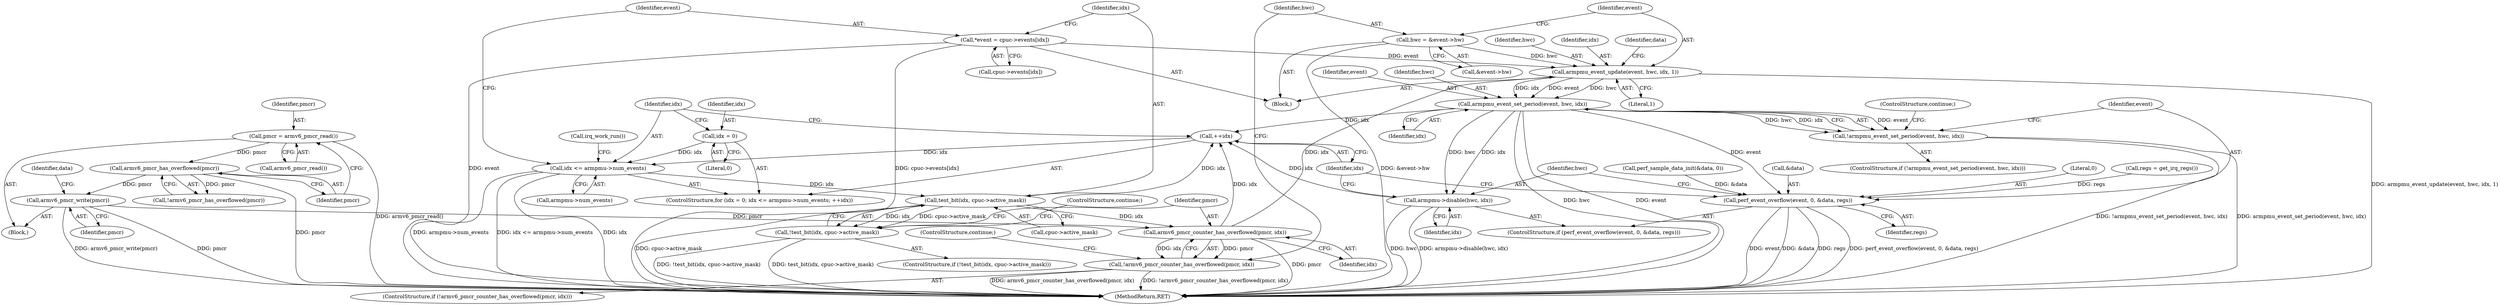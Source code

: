 digraph "1_linux_a8b0ca17b80e92faab46ee7179ba9e99ccb61233_0@API" {
"1000176" [label="(Call,armpmu_event_update(event, hwc, idx, 1))"];
"1000148" [label="(Call,*event = cpuc->events[idx])"];
"1000170" [label="(Call,hwc = &event->hw)"];
"1000166" [label="(Call,armv6_pmcr_counter_has_overflowed(pmcr, idx))"];
"1000124" [label="(Call,armv6_pmcr_write(pmcr))"];
"1000117" [label="(Call,armv6_pmcr_has_overflowed(pmcr))"];
"1000108" [label="(Call,pmcr = armv6_pmcr_read())"];
"1000158" [label="(Call,test_bit(idx, cpuc->active_mask))"];
"1000139" [label="(Call,idx <= armpmu->num_events)"];
"1000144" [label="(Call,++idx)"];
"1000204" [label="(Call,armpmu->disable(hwc, idx))"];
"1000192" [label="(Call,armpmu_event_set_period(event, hwc, idx))"];
"1000176" [label="(Call,armpmu_event_update(event, hwc, idx, 1))"];
"1000136" [label="(Call,idx = 0)"];
"1000157" [label="(Call,!test_bit(idx, cpuc->active_mask))"];
"1000165" [label="(Call,!armv6_pmcr_counter_has_overflowed(pmcr, idx))"];
"1000191" [label="(Call,!armpmu_event_set_period(event, hwc, idx))"];
"1000198" [label="(Call,perf_event_overflow(event, 0, &data, regs))"];
"1000121" [label="(Call,regs = get_irq_regs())"];
"1000160" [label="(Call,cpuc->active_mask)"];
"1000193" [label="(Identifier,event)"];
"1000138" [label="(Literal,0)"];
"1000195" [label="(Identifier,idx)"];
"1000206" [label="(Identifier,idx)"];
"1000204" [label="(Call,armpmu->disable(hwc, idx))"];
"1000110" [label="(Call,armv6_pmcr_read())"];
"1000126" [label="(Call,perf_sample_data_init(&data, 0))"];
"1000157" [label="(Call,!test_bit(idx, cpuc->active_mask))"];
"1000179" [label="(Identifier,idx)"];
"1000124" [label="(Call,armv6_pmcr_write(pmcr))"];
"1000148" [label="(Call,*event = cpuc->events[idx])"];
"1000172" [label="(Call,&event->hw)"];
"1000158" [label="(Call,test_bit(idx, cpuc->active_mask))"];
"1000183" [label="(Identifier,data)"];
"1000178" [label="(Identifier,hwc)"];
"1000145" [label="(Identifier,idx)"];
"1000201" [label="(Call,&data)"];
"1000177" [label="(Identifier,event)"];
"1000106" [label="(Block,)"];
"1000146" [label="(Block,)"];
"1000180" [label="(Literal,1)"];
"1000168" [label="(Identifier,idx)"];
"1000140" [label="(Identifier,idx)"];
"1000164" [label="(ControlStructure,if (!armv6_pmcr_counter_has_overflowed(pmcr, idx)))"];
"1000196" [label="(ControlStructure,continue;)"];
"1000171" [label="(Identifier,hwc)"];
"1000169" [label="(ControlStructure,continue;)"];
"1000116" [label="(Call,!armv6_pmcr_has_overflowed(pmcr))"];
"1000194" [label="(Identifier,hwc)"];
"1000198" [label="(Call,perf_event_overflow(event, 0, &data, regs))"];
"1000176" [label="(Call,armpmu_event_update(event, hwc, idx, 1))"];
"1000137" [label="(Identifier,idx)"];
"1000118" [label="(Identifier,pmcr)"];
"1000135" [label="(ControlStructure,for (idx = 0; idx <= armpmu->num_events; ++idx))"];
"1000199" [label="(Identifier,event)"];
"1000205" [label="(Identifier,hwc)"];
"1000150" [label="(Call,cpuc->events[idx])"];
"1000156" [label="(ControlStructure,if (!test_bit(idx, cpuc->active_mask)))"];
"1000190" [label="(ControlStructure,if (!armpmu_event_set_period(event, hwc, idx)))"];
"1000200" [label="(Literal,0)"];
"1000136" [label="(Call,idx = 0)"];
"1000197" [label="(ControlStructure,if (perf_event_overflow(event, 0, &data, regs)))"];
"1000210" [label="(MethodReturn,RET)"];
"1000149" [label="(Identifier,event)"];
"1000144" [label="(Call,++idx)"];
"1000159" [label="(Identifier,idx)"];
"1000139" [label="(Call,idx <= armpmu->num_events)"];
"1000117" [label="(Call,armv6_pmcr_has_overflowed(pmcr))"];
"1000163" [label="(ControlStructure,continue;)"];
"1000109" [label="(Identifier,pmcr)"];
"1000108" [label="(Call,pmcr = armv6_pmcr_read())"];
"1000203" [label="(Identifier,regs)"];
"1000166" [label="(Call,armv6_pmcr_counter_has_overflowed(pmcr, idx))"];
"1000141" [label="(Call,armpmu->num_events)"];
"1000165" [label="(Call,!armv6_pmcr_counter_has_overflowed(pmcr, idx))"];
"1000125" [label="(Identifier,pmcr)"];
"1000191" [label="(Call,!armpmu_event_set_period(event, hwc, idx))"];
"1000170" [label="(Call,hwc = &event->hw)"];
"1000128" [label="(Identifier,data)"];
"1000167" [label="(Identifier,pmcr)"];
"1000192" [label="(Call,armpmu_event_set_period(event, hwc, idx))"];
"1000207" [label="(Call,irq_work_run())"];
"1000176" -> "1000146"  [label="AST: "];
"1000176" -> "1000180"  [label="CFG: "];
"1000177" -> "1000176"  [label="AST: "];
"1000178" -> "1000176"  [label="AST: "];
"1000179" -> "1000176"  [label="AST: "];
"1000180" -> "1000176"  [label="AST: "];
"1000183" -> "1000176"  [label="CFG: "];
"1000176" -> "1000210"  [label="DDG: armpmu_event_update(event, hwc, idx, 1)"];
"1000148" -> "1000176"  [label="DDG: event"];
"1000170" -> "1000176"  [label="DDG: hwc"];
"1000166" -> "1000176"  [label="DDG: idx"];
"1000176" -> "1000192"  [label="DDG: event"];
"1000176" -> "1000192"  [label="DDG: hwc"];
"1000176" -> "1000192"  [label="DDG: idx"];
"1000148" -> "1000146"  [label="AST: "];
"1000148" -> "1000150"  [label="CFG: "];
"1000149" -> "1000148"  [label="AST: "];
"1000150" -> "1000148"  [label="AST: "];
"1000159" -> "1000148"  [label="CFG: "];
"1000148" -> "1000210"  [label="DDG: event"];
"1000148" -> "1000210"  [label="DDG: cpuc->events[idx]"];
"1000170" -> "1000146"  [label="AST: "];
"1000170" -> "1000172"  [label="CFG: "];
"1000171" -> "1000170"  [label="AST: "];
"1000172" -> "1000170"  [label="AST: "];
"1000177" -> "1000170"  [label="CFG: "];
"1000170" -> "1000210"  [label="DDG: &event->hw"];
"1000166" -> "1000165"  [label="AST: "];
"1000166" -> "1000168"  [label="CFG: "];
"1000167" -> "1000166"  [label="AST: "];
"1000168" -> "1000166"  [label="AST: "];
"1000165" -> "1000166"  [label="CFG: "];
"1000166" -> "1000210"  [label="DDG: pmcr"];
"1000166" -> "1000144"  [label="DDG: idx"];
"1000166" -> "1000165"  [label="DDG: pmcr"];
"1000166" -> "1000165"  [label="DDG: idx"];
"1000124" -> "1000166"  [label="DDG: pmcr"];
"1000158" -> "1000166"  [label="DDG: idx"];
"1000124" -> "1000106"  [label="AST: "];
"1000124" -> "1000125"  [label="CFG: "];
"1000125" -> "1000124"  [label="AST: "];
"1000128" -> "1000124"  [label="CFG: "];
"1000124" -> "1000210"  [label="DDG: pmcr"];
"1000124" -> "1000210"  [label="DDG: armv6_pmcr_write(pmcr)"];
"1000117" -> "1000124"  [label="DDG: pmcr"];
"1000117" -> "1000116"  [label="AST: "];
"1000117" -> "1000118"  [label="CFG: "];
"1000118" -> "1000117"  [label="AST: "];
"1000116" -> "1000117"  [label="CFG: "];
"1000117" -> "1000210"  [label="DDG: pmcr"];
"1000117" -> "1000116"  [label="DDG: pmcr"];
"1000108" -> "1000117"  [label="DDG: pmcr"];
"1000108" -> "1000106"  [label="AST: "];
"1000108" -> "1000110"  [label="CFG: "];
"1000109" -> "1000108"  [label="AST: "];
"1000110" -> "1000108"  [label="AST: "];
"1000118" -> "1000108"  [label="CFG: "];
"1000108" -> "1000210"  [label="DDG: armv6_pmcr_read()"];
"1000158" -> "1000157"  [label="AST: "];
"1000158" -> "1000160"  [label="CFG: "];
"1000159" -> "1000158"  [label="AST: "];
"1000160" -> "1000158"  [label="AST: "];
"1000157" -> "1000158"  [label="CFG: "];
"1000158" -> "1000210"  [label="DDG: cpuc->active_mask"];
"1000158" -> "1000144"  [label="DDG: idx"];
"1000158" -> "1000157"  [label="DDG: idx"];
"1000158" -> "1000157"  [label="DDG: cpuc->active_mask"];
"1000139" -> "1000158"  [label="DDG: idx"];
"1000139" -> "1000135"  [label="AST: "];
"1000139" -> "1000141"  [label="CFG: "];
"1000140" -> "1000139"  [label="AST: "];
"1000141" -> "1000139"  [label="AST: "];
"1000149" -> "1000139"  [label="CFG: "];
"1000207" -> "1000139"  [label="CFG: "];
"1000139" -> "1000210"  [label="DDG: armpmu->num_events"];
"1000139" -> "1000210"  [label="DDG: idx <= armpmu->num_events"];
"1000139" -> "1000210"  [label="DDG: idx"];
"1000144" -> "1000139"  [label="DDG: idx"];
"1000136" -> "1000139"  [label="DDG: idx"];
"1000144" -> "1000135"  [label="AST: "];
"1000144" -> "1000145"  [label="CFG: "];
"1000145" -> "1000144"  [label="AST: "];
"1000140" -> "1000144"  [label="CFG: "];
"1000204" -> "1000144"  [label="DDG: idx"];
"1000192" -> "1000144"  [label="DDG: idx"];
"1000204" -> "1000197"  [label="AST: "];
"1000204" -> "1000206"  [label="CFG: "];
"1000205" -> "1000204"  [label="AST: "];
"1000206" -> "1000204"  [label="AST: "];
"1000145" -> "1000204"  [label="CFG: "];
"1000204" -> "1000210"  [label="DDG: hwc"];
"1000204" -> "1000210"  [label="DDG: armpmu->disable(hwc, idx)"];
"1000192" -> "1000204"  [label="DDG: hwc"];
"1000192" -> "1000204"  [label="DDG: idx"];
"1000192" -> "1000191"  [label="AST: "];
"1000192" -> "1000195"  [label="CFG: "];
"1000193" -> "1000192"  [label="AST: "];
"1000194" -> "1000192"  [label="AST: "];
"1000195" -> "1000192"  [label="AST: "];
"1000191" -> "1000192"  [label="CFG: "];
"1000192" -> "1000210"  [label="DDG: hwc"];
"1000192" -> "1000210"  [label="DDG: event"];
"1000192" -> "1000191"  [label="DDG: event"];
"1000192" -> "1000191"  [label="DDG: hwc"];
"1000192" -> "1000191"  [label="DDG: idx"];
"1000192" -> "1000198"  [label="DDG: event"];
"1000136" -> "1000135"  [label="AST: "];
"1000136" -> "1000138"  [label="CFG: "];
"1000137" -> "1000136"  [label="AST: "];
"1000138" -> "1000136"  [label="AST: "];
"1000140" -> "1000136"  [label="CFG: "];
"1000157" -> "1000156"  [label="AST: "];
"1000163" -> "1000157"  [label="CFG: "];
"1000167" -> "1000157"  [label="CFG: "];
"1000157" -> "1000210"  [label="DDG: !test_bit(idx, cpuc->active_mask)"];
"1000157" -> "1000210"  [label="DDG: test_bit(idx, cpuc->active_mask)"];
"1000165" -> "1000164"  [label="AST: "];
"1000169" -> "1000165"  [label="CFG: "];
"1000171" -> "1000165"  [label="CFG: "];
"1000165" -> "1000210"  [label="DDG: armv6_pmcr_counter_has_overflowed(pmcr, idx)"];
"1000165" -> "1000210"  [label="DDG: !armv6_pmcr_counter_has_overflowed(pmcr, idx)"];
"1000191" -> "1000190"  [label="AST: "];
"1000196" -> "1000191"  [label="CFG: "];
"1000199" -> "1000191"  [label="CFG: "];
"1000191" -> "1000210"  [label="DDG: !armpmu_event_set_period(event, hwc, idx)"];
"1000191" -> "1000210"  [label="DDG: armpmu_event_set_period(event, hwc, idx)"];
"1000198" -> "1000197"  [label="AST: "];
"1000198" -> "1000203"  [label="CFG: "];
"1000199" -> "1000198"  [label="AST: "];
"1000200" -> "1000198"  [label="AST: "];
"1000201" -> "1000198"  [label="AST: "];
"1000203" -> "1000198"  [label="AST: "];
"1000205" -> "1000198"  [label="CFG: "];
"1000145" -> "1000198"  [label="CFG: "];
"1000198" -> "1000210"  [label="DDG: event"];
"1000198" -> "1000210"  [label="DDG: &data"];
"1000198" -> "1000210"  [label="DDG: regs"];
"1000198" -> "1000210"  [label="DDG: perf_event_overflow(event, 0, &data, regs)"];
"1000126" -> "1000198"  [label="DDG: &data"];
"1000121" -> "1000198"  [label="DDG: regs"];
}
